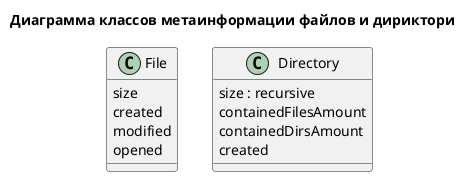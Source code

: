 @startuml C1-file-metainf
title
Диаграмма классов метаинформации файлов и дириктори
end title

class File {
    size
    created
    modified
    opened
}

class Directory {
    size : recursive
    containedFilesAmount
    containedDirsAmount
    created
}
@enduml